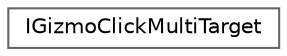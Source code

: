 digraph "Graphical Class Hierarchy"
{
 // INTERACTIVE_SVG=YES
 // LATEX_PDF_SIZE
  bgcolor="transparent";
  edge [fontname=Helvetica,fontsize=10,labelfontname=Helvetica,labelfontsize=10];
  node [fontname=Helvetica,fontsize=10,shape=box,height=0.2,width=0.4];
  rankdir="LR";
  Node0 [id="Node000000",label="IGizmoClickMultiTarget",height=0.2,width=0.4,color="grey40", fillcolor="white", style="filled",URL="$da/d49/classIGizmoClickMultiTarget.html",tooltip="IGizmoClickMultiTarget is an interface used to provide a ray-object hit test against a target which s..."];
}
